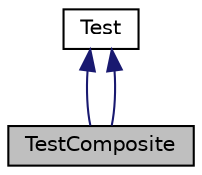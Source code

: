 digraph "TestComposite"
{
  edge [fontname="Helvetica",fontsize="10",labelfontname="Helvetica",labelfontsize="10"];
  node [fontname="Helvetica",fontsize="10",shape=record];
  Node1 [label="TestComposite",height=0.2,width=0.4,color="black", fillcolor="grey75", style="filled", fontcolor="black"];
  Node2 -> Node1 [dir="back",color="midnightblue",fontsize="10",style="solid",fontname="Helvetica"];
  Node2 [label="Test",height=0.2,width=0.4,color="black", fillcolor="white", style="filled",URL="$class_test.html",tooltip="Base class for all test objects.All test objects should be a subclass of Test. Some test objects..."];
  Node2 -> Node1 [dir="back",color="midnightblue",fontsize="10",style="solid",fontname="Helvetica"];
}
